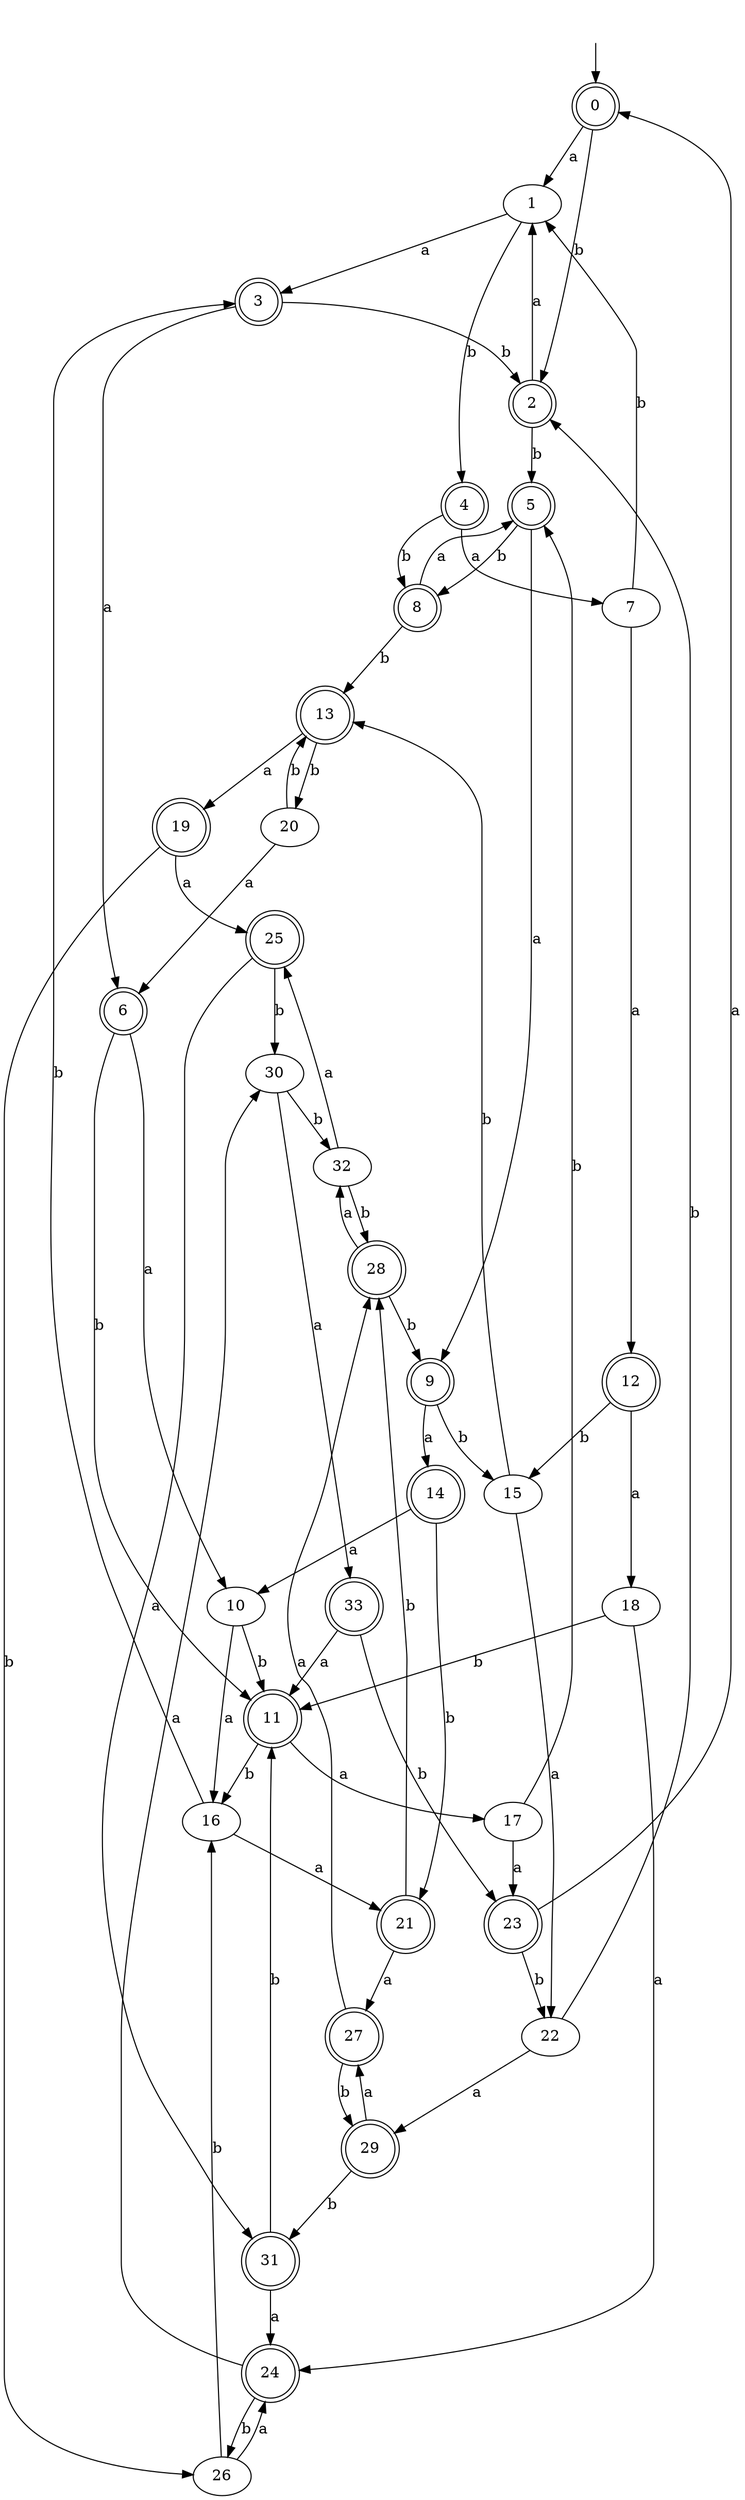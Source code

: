 digraph RandomDFA {
  __start0 [label="", shape=none];
  __start0 -> 0 [label=""];
  0 [shape=circle] [shape=doublecircle]
  0 -> 1 [label="a"]
  0 -> 2 [label="b"]
  1
  1 -> 3 [label="a"]
  1 -> 4 [label="b"]
  2 [shape=doublecircle]
  2 -> 1 [label="a"]
  2 -> 5 [label="b"]
  3 [shape=doublecircle]
  3 -> 6 [label="a"]
  3 -> 2 [label="b"]
  4 [shape=doublecircle]
  4 -> 7 [label="a"]
  4 -> 8 [label="b"]
  5 [shape=doublecircle]
  5 -> 9 [label="a"]
  5 -> 8 [label="b"]
  6 [shape=doublecircle]
  6 -> 10 [label="a"]
  6 -> 11 [label="b"]
  7
  7 -> 12 [label="a"]
  7 -> 1 [label="b"]
  8 [shape=doublecircle]
  8 -> 5 [label="a"]
  8 -> 13 [label="b"]
  9 [shape=doublecircle]
  9 -> 14 [label="a"]
  9 -> 15 [label="b"]
  10
  10 -> 16 [label="a"]
  10 -> 11 [label="b"]
  11 [shape=doublecircle]
  11 -> 17 [label="a"]
  11 -> 16 [label="b"]
  12 [shape=doublecircle]
  12 -> 18 [label="a"]
  12 -> 15 [label="b"]
  13 [shape=doublecircle]
  13 -> 19 [label="a"]
  13 -> 20 [label="b"]
  14 [shape=doublecircle]
  14 -> 10 [label="a"]
  14 -> 21 [label="b"]
  15
  15 -> 22 [label="a"]
  15 -> 13 [label="b"]
  16
  16 -> 21 [label="a"]
  16 -> 3 [label="b"]
  17
  17 -> 23 [label="a"]
  17 -> 5 [label="b"]
  18
  18 -> 24 [label="a"]
  18 -> 11 [label="b"]
  19 [shape=doublecircle]
  19 -> 25 [label="a"]
  19 -> 26 [label="b"]
  20
  20 -> 6 [label="a"]
  20 -> 13 [label="b"]
  21 [shape=doublecircle]
  21 -> 27 [label="a"]
  21 -> 28 [label="b"]
  22
  22 -> 29 [label="a"]
  22 -> 2 [label="b"]
  23 [shape=doublecircle]
  23 -> 0 [label="a"]
  23 -> 22 [label="b"]
  24 [shape=doublecircle]
  24 -> 30 [label="a"]
  24 -> 26 [label="b"]
  25 [shape=doublecircle]
  25 -> 31 [label="a"]
  25 -> 30 [label="b"]
  26
  26 -> 24 [label="a"]
  26 -> 16 [label="b"]
  27 [shape=doublecircle]
  27 -> 28 [label="a"]
  27 -> 29 [label="b"]
  28 [shape=doublecircle]
  28 -> 32 [label="a"]
  28 -> 9 [label="b"]
  29 [shape=doublecircle]
  29 -> 27 [label="a"]
  29 -> 31 [label="b"]
  30
  30 -> 33 [label="a"]
  30 -> 32 [label="b"]
  31 [shape=doublecircle]
  31 -> 24 [label="a"]
  31 -> 11 [label="b"]
  32
  32 -> 25 [label="a"]
  32 -> 28 [label="b"]
  33 [shape=doublecircle]
  33 -> 11 [label="a"]
  33 -> 23 [label="b"]
}
